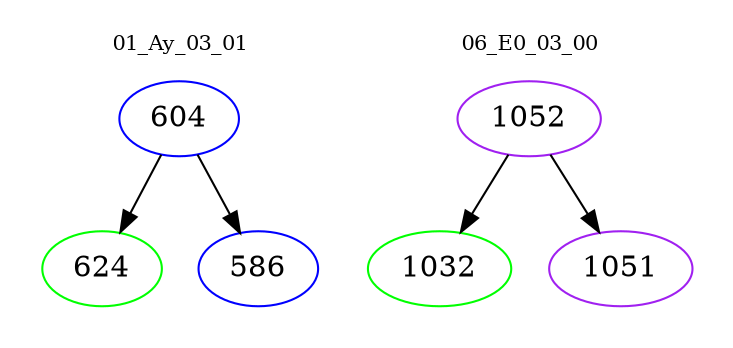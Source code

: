 digraph{
subgraph cluster_0 {
color = white
label = "01_Ay_03_01";
fontsize=10;
T0_604 [label="604", color="blue"]
T0_604 -> T0_624 [color="black"]
T0_624 [label="624", color="green"]
T0_604 -> T0_586 [color="black"]
T0_586 [label="586", color="blue"]
}
subgraph cluster_1 {
color = white
label = "06_E0_03_00";
fontsize=10;
T1_1052 [label="1052", color="purple"]
T1_1052 -> T1_1032 [color="black"]
T1_1032 [label="1032", color="green"]
T1_1052 -> T1_1051 [color="black"]
T1_1051 [label="1051", color="purple"]
}
}
